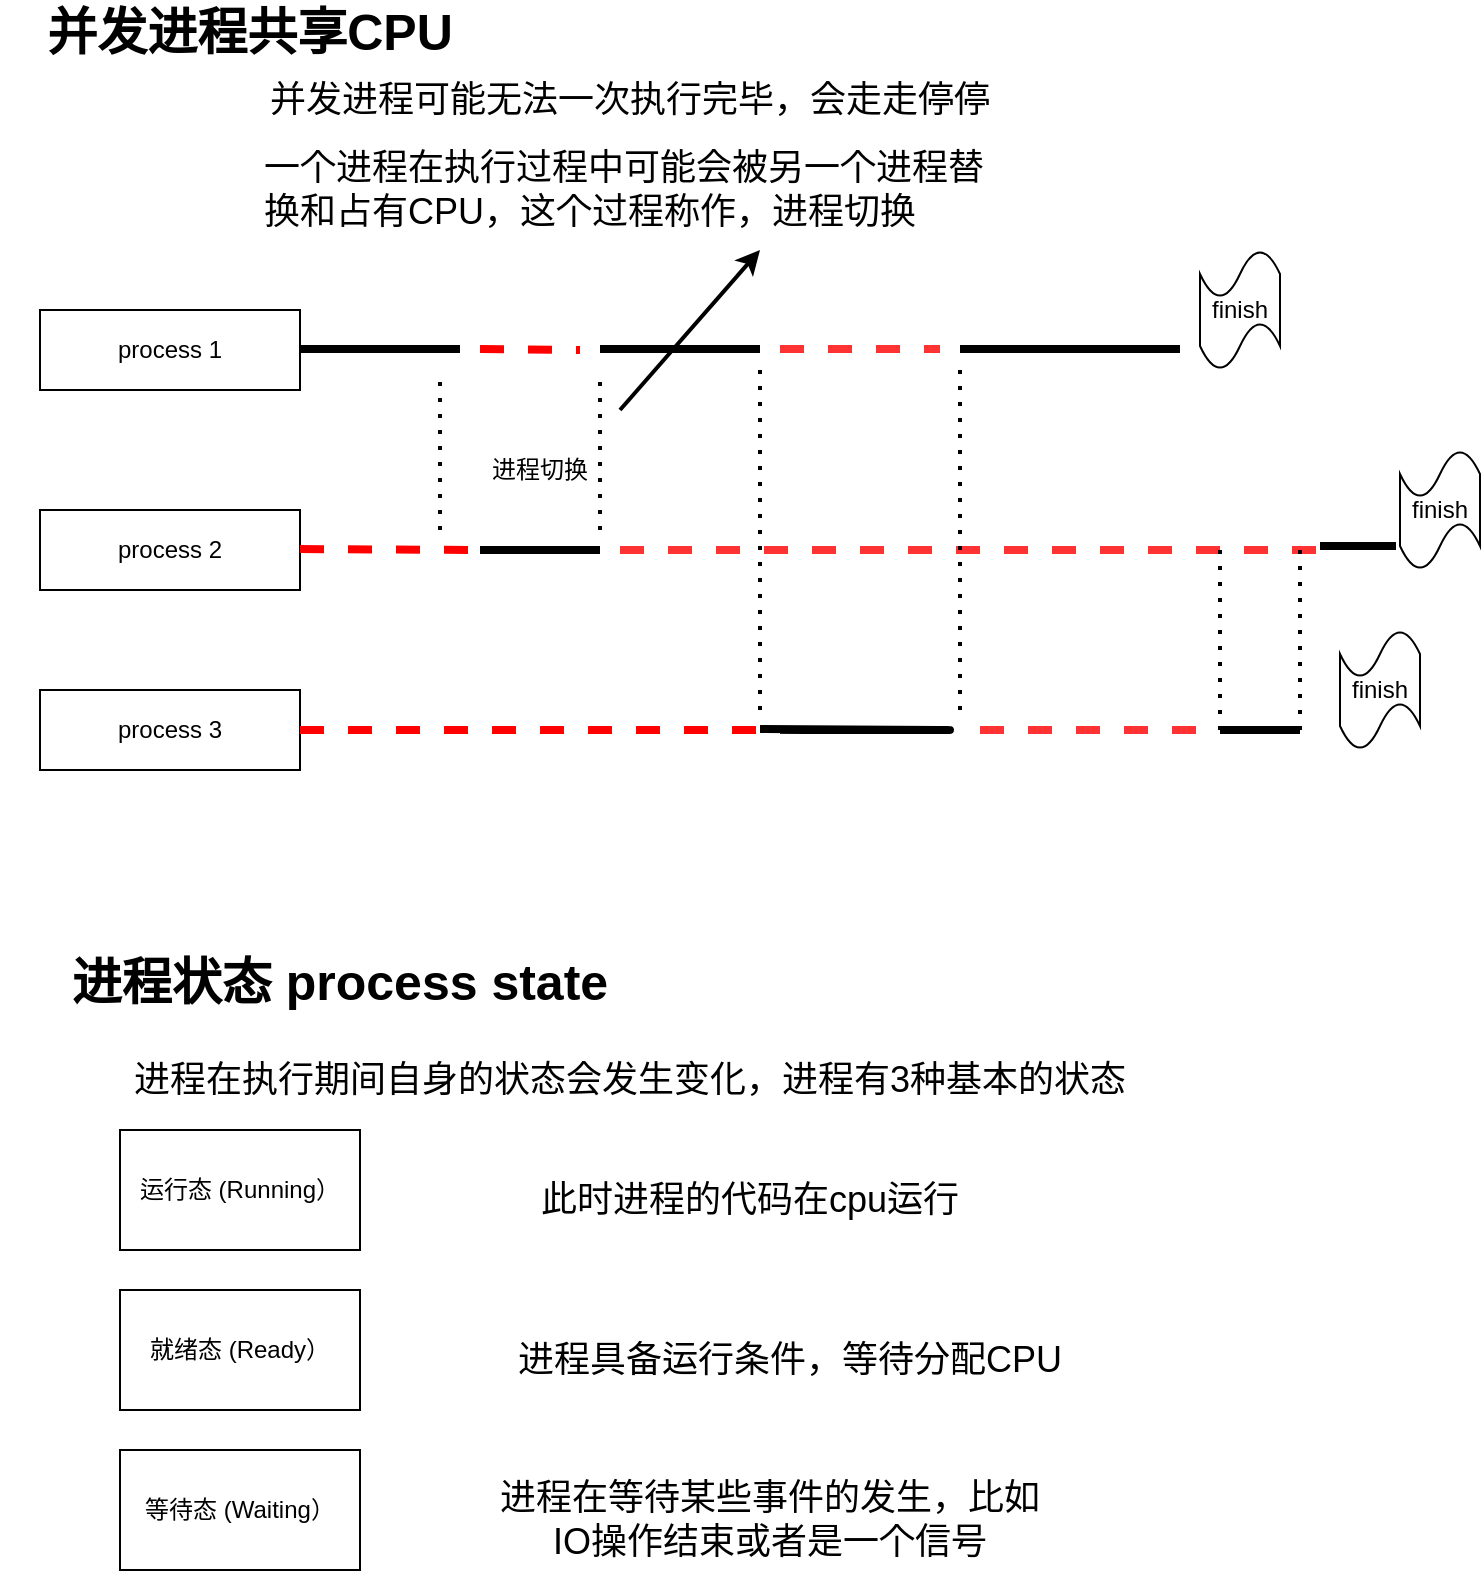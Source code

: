 <mxfile version="13.10.0" type="github">
  <diagram id="yriyUzEhdFasgpiKPf45" name="第 1 页">
    <mxGraphModel dx="852" dy="404" grid="1" gridSize="10" guides="1" tooltips="1" connect="1" arrows="1" fold="1" page="1" pageScale="1" pageWidth="827" pageHeight="1169" math="0" shadow="0">
      <root>
        <mxCell id="0" />
        <mxCell id="1" parent="0" />
        <mxCell id="ZaWYZGu5GzmUOSu4dOFm-1" value="&lt;font style=&quot;font-size: 25px&quot;&gt;&lt;b&gt;并发进程共享CPU&lt;/b&gt;&lt;/font&gt;" style="text;html=1;strokeColor=none;fillColor=none;align=center;verticalAlign=middle;whiteSpace=wrap;rounded=0;" vertex="1" parent="1">
          <mxGeometry x="60" y="170" width="250" height="20" as="geometry" />
        </mxCell>
        <mxCell id="ZaWYZGu5GzmUOSu4dOFm-2" value="&lt;font style=&quot;font-size: 18px&quot;&gt;并发进程可能无法一次执行完毕，会走走停停&lt;/font&gt;" style="text;html=1;strokeColor=none;fillColor=none;align=center;verticalAlign=middle;whiteSpace=wrap;rounded=0;" vertex="1" parent="1">
          <mxGeometry x="170" y="210" width="410" height="10" as="geometry" />
        </mxCell>
        <mxCell id="ZaWYZGu5GzmUOSu4dOFm-3" value="&lt;font style=&quot;font-size: 18px&quot;&gt;一个进程在执行过程中可能会被另一个进程替换和占有CPU，这个过程称作，进程切换&lt;/font&gt;" style="text;html=1;strokeColor=none;fillColor=none;align=left;verticalAlign=middle;whiteSpace=wrap;rounded=0;" vertex="1" parent="1">
          <mxGeometry x="190" y="250" width="370" height="20" as="geometry" />
        </mxCell>
        <mxCell id="ZaWYZGu5GzmUOSu4dOFm-4" value="process 1" style="rounded=0;whiteSpace=wrap;html=1;" vertex="1" parent="1">
          <mxGeometry x="80" y="320" width="130" height="40" as="geometry" />
        </mxCell>
        <mxCell id="ZaWYZGu5GzmUOSu4dOFm-5" value="" style="endArrow=none;html=1;strokeWidth=4;" edge="1" parent="1">
          <mxGeometry width="50" height="50" relative="1" as="geometry">
            <mxPoint x="210" y="339.5" as="sourcePoint" />
            <mxPoint x="290" y="339.5" as="targetPoint" />
          </mxGeometry>
        </mxCell>
        <mxCell id="ZaWYZGu5GzmUOSu4dOFm-6" value="" style="endArrow=none;html=1;strokeWidth=4;dashed=1;strokeColor=#FF0000;" edge="1" parent="1">
          <mxGeometry width="50" height="50" relative="1" as="geometry">
            <mxPoint x="300" y="339.5" as="sourcePoint" />
            <mxPoint x="350" y="340" as="targetPoint" />
          </mxGeometry>
        </mxCell>
        <mxCell id="ZaWYZGu5GzmUOSu4dOFm-7" value="" style="endArrow=none;html=1;strokeWidth=4;" edge="1" parent="1">
          <mxGeometry width="50" height="50" relative="1" as="geometry">
            <mxPoint x="360" y="339.5" as="sourcePoint" />
            <mxPoint x="440" y="339.5" as="targetPoint" />
          </mxGeometry>
        </mxCell>
        <mxCell id="ZaWYZGu5GzmUOSu4dOFm-8" value="" style="endArrow=none;html=1;strokeWidth=4;dashed=1;strokeColor=#FF3333;" edge="1" parent="1">
          <mxGeometry width="50" height="50" relative="1" as="geometry">
            <mxPoint x="450" y="339.5" as="sourcePoint" />
            <mxPoint x="530" y="339.5" as="targetPoint" />
          </mxGeometry>
        </mxCell>
        <mxCell id="ZaWYZGu5GzmUOSu4dOFm-9" value="" style="endArrow=none;html=1;strokeWidth=4;" edge="1" parent="1">
          <mxGeometry width="50" height="50" relative="1" as="geometry">
            <mxPoint x="540" y="339.5" as="sourcePoint" />
            <mxPoint x="650" y="339.5" as="targetPoint" />
            <Array as="points" />
          </mxGeometry>
        </mxCell>
        <mxCell id="ZaWYZGu5GzmUOSu4dOFm-10" value="finish&lt;br&gt;" style="shape=tape;whiteSpace=wrap;html=1;" vertex="1" parent="1">
          <mxGeometry x="660" y="290" width="40" height="60" as="geometry" />
        </mxCell>
        <mxCell id="ZaWYZGu5GzmUOSu4dOFm-11" value="process 2" style="rounded=0;whiteSpace=wrap;html=1;" vertex="1" parent="1">
          <mxGeometry x="80" y="420" width="130" height="40" as="geometry" />
        </mxCell>
        <mxCell id="ZaWYZGu5GzmUOSu4dOFm-12" value="" style="endArrow=none;html=1;strokeWidth=4;" edge="1" parent="1">
          <mxGeometry width="50" height="50" relative="1" as="geometry">
            <mxPoint x="300" y="440" as="sourcePoint" />
            <mxPoint x="360" y="440" as="targetPoint" />
            <Array as="points" />
          </mxGeometry>
        </mxCell>
        <mxCell id="ZaWYZGu5GzmUOSu4dOFm-13" value="" style="endArrow=none;html=1;strokeWidth=4;dashed=1;strokeColor=#FF0000;" edge="1" parent="1">
          <mxGeometry width="50" height="50" relative="1" as="geometry">
            <mxPoint x="210" y="439.5" as="sourcePoint" />
            <mxPoint x="300" y="440" as="targetPoint" />
          </mxGeometry>
        </mxCell>
        <mxCell id="ZaWYZGu5GzmUOSu4dOFm-15" value="" style="endArrow=none;html=1;strokeWidth=4;dashed=1;strokeColor=#FF3333;" edge="1" parent="1">
          <mxGeometry width="50" height="50" relative="1" as="geometry">
            <mxPoint x="370" y="440" as="sourcePoint" />
            <mxPoint x="720" y="440" as="targetPoint" />
          </mxGeometry>
        </mxCell>
        <mxCell id="ZaWYZGu5GzmUOSu4dOFm-16" value="" style="endArrow=none;html=1;strokeWidth=4;entryX=-0.05;entryY=0.8;entryDx=0;entryDy=0;entryPerimeter=0;" edge="1" parent="1" target="ZaWYZGu5GzmUOSu4dOFm-17">
          <mxGeometry width="50" height="50" relative="1" as="geometry">
            <mxPoint x="720" y="438" as="sourcePoint" />
            <mxPoint x="650" y="439.5" as="targetPoint" />
            <Array as="points" />
          </mxGeometry>
        </mxCell>
        <mxCell id="ZaWYZGu5GzmUOSu4dOFm-17" value="finish&lt;br&gt;" style="shape=tape;whiteSpace=wrap;html=1;" vertex="1" parent="1">
          <mxGeometry x="760" y="390" width="40" height="60" as="geometry" />
        </mxCell>
        <mxCell id="ZaWYZGu5GzmUOSu4dOFm-18" value="process 3" style="rounded=0;whiteSpace=wrap;html=1;" vertex="1" parent="1">
          <mxGeometry x="80" y="510" width="130" height="40" as="geometry" />
        </mxCell>
        <mxCell id="ZaWYZGu5GzmUOSu4dOFm-20" value="" style="endArrow=none;html=1;strokeWidth=4;dashed=1;strokeColor=#FF0000;exitX=1;exitY=0.5;exitDx=0;exitDy=0;" edge="1" parent="1" source="ZaWYZGu5GzmUOSu4dOFm-18">
          <mxGeometry width="50" height="50" relative="1" as="geometry">
            <mxPoint x="300" y="529.5" as="sourcePoint" />
            <mxPoint x="440" y="530" as="targetPoint" />
          </mxGeometry>
        </mxCell>
        <mxCell id="ZaWYZGu5GzmUOSu4dOFm-21" value="" style="endArrow=none;html=1;strokeWidth=4;" edge="1" parent="1">
          <mxGeometry width="50" height="50" relative="1" as="geometry">
            <mxPoint x="450" y="530" as="sourcePoint" />
            <mxPoint x="440" y="529.5" as="targetPoint" />
            <Array as="points">
              <mxPoint x="540" y="530" />
            </Array>
          </mxGeometry>
        </mxCell>
        <mxCell id="ZaWYZGu5GzmUOSu4dOFm-22" value="" style="endArrow=none;html=1;strokeWidth=4;dashed=1;strokeColor=#FF3333;" edge="1" parent="1">
          <mxGeometry width="50" height="50" relative="1" as="geometry">
            <mxPoint x="550" y="530" as="sourcePoint" />
            <mxPoint x="670" y="530" as="targetPoint" />
          </mxGeometry>
        </mxCell>
        <mxCell id="ZaWYZGu5GzmUOSu4dOFm-23" value="" style="endArrow=none;html=1;strokeWidth=4;" edge="1" parent="1">
          <mxGeometry width="50" height="50" relative="1" as="geometry">
            <mxPoint x="670" y="530" as="sourcePoint" />
            <mxPoint x="710" y="530" as="targetPoint" />
            <Array as="points" />
          </mxGeometry>
        </mxCell>
        <mxCell id="ZaWYZGu5GzmUOSu4dOFm-24" value="finish&lt;br&gt;" style="shape=tape;whiteSpace=wrap;html=1;" vertex="1" parent="1">
          <mxGeometry x="730" y="480" width="40" height="60" as="geometry" />
        </mxCell>
        <mxCell id="ZaWYZGu5GzmUOSu4dOFm-25" value="" style="endArrow=none;dashed=1;html=1;dashPattern=1 3;strokeWidth=2;" edge="1" parent="1">
          <mxGeometry width="50" height="50" relative="1" as="geometry">
            <mxPoint x="280" y="430" as="sourcePoint" />
            <mxPoint x="280" y="350" as="targetPoint" />
          </mxGeometry>
        </mxCell>
        <mxCell id="ZaWYZGu5GzmUOSu4dOFm-26" value="" style="endArrow=none;dashed=1;html=1;dashPattern=1 3;strokeWidth=2;" edge="1" parent="1">
          <mxGeometry width="50" height="50" relative="1" as="geometry">
            <mxPoint x="360" y="430" as="sourcePoint" />
            <mxPoint x="360" y="350" as="targetPoint" />
          </mxGeometry>
        </mxCell>
        <mxCell id="ZaWYZGu5GzmUOSu4dOFm-27" value="" style="endArrow=none;dashed=1;html=1;dashPattern=1 3;strokeWidth=2;" edge="1" parent="1">
          <mxGeometry width="50" height="50" relative="1" as="geometry">
            <mxPoint x="440" y="520" as="sourcePoint" />
            <mxPoint x="440" y="350" as="targetPoint" />
          </mxGeometry>
        </mxCell>
        <mxCell id="ZaWYZGu5GzmUOSu4dOFm-28" value="" style="endArrow=none;dashed=1;html=1;dashPattern=1 3;strokeWidth=2;" edge="1" parent="1">
          <mxGeometry width="50" height="50" relative="1" as="geometry">
            <mxPoint x="540" y="520" as="sourcePoint" />
            <mxPoint x="540" y="350" as="targetPoint" />
          </mxGeometry>
        </mxCell>
        <mxCell id="ZaWYZGu5GzmUOSu4dOFm-29" value="" style="endArrow=none;dashed=1;html=1;dashPattern=1 3;strokeWidth=2;" edge="1" parent="1">
          <mxGeometry width="50" height="50" relative="1" as="geometry">
            <mxPoint x="670" y="530" as="sourcePoint" />
            <mxPoint x="670" y="440" as="targetPoint" />
          </mxGeometry>
        </mxCell>
        <mxCell id="ZaWYZGu5GzmUOSu4dOFm-30" value="" style="endArrow=none;dashed=1;html=1;dashPattern=1 3;strokeWidth=2;" edge="1" parent="1">
          <mxGeometry width="50" height="50" relative="1" as="geometry">
            <mxPoint x="710" y="530" as="sourcePoint" />
            <mxPoint x="710" y="440" as="targetPoint" />
          </mxGeometry>
        </mxCell>
        <mxCell id="ZaWYZGu5GzmUOSu4dOFm-31" value="" style="endArrow=classic;html=1;strokeWidth=2;" edge="1" parent="1">
          <mxGeometry width="50" height="50" relative="1" as="geometry">
            <mxPoint x="370" y="370" as="sourcePoint" />
            <mxPoint x="440" y="290" as="targetPoint" />
          </mxGeometry>
        </mxCell>
        <mxCell id="ZaWYZGu5GzmUOSu4dOFm-32" value="进程切换" style="text;html=1;strokeColor=none;fillColor=none;align=center;verticalAlign=middle;whiteSpace=wrap;rounded=0;" vertex="1" parent="1">
          <mxGeometry x="300" y="390" width="60" height="20" as="geometry" />
        </mxCell>
        <mxCell id="ZaWYZGu5GzmUOSu4dOFm-33" value="&lt;font style=&quot;font-size: 25px&quot;&gt;&lt;b&gt;进程状态 process state&lt;/b&gt;&lt;/font&gt;" style="text;html=1;strokeColor=none;fillColor=none;align=center;verticalAlign=middle;whiteSpace=wrap;rounded=0;" vertex="1" parent="1">
          <mxGeometry x="80" y="640" width="300" height="30" as="geometry" />
        </mxCell>
        <mxCell id="ZaWYZGu5GzmUOSu4dOFm-34" value="&lt;font style=&quot;font-size: 18px&quot;&gt;进程在执行期间自身的状态会发生变化，进程有3种基本的状态&lt;/font&gt;" style="text;html=1;strokeColor=none;fillColor=none;align=center;verticalAlign=middle;whiteSpace=wrap;rounded=0;" vertex="1" parent="1">
          <mxGeometry x="110" y="700" width="530" height="10" as="geometry" />
        </mxCell>
        <mxCell id="ZaWYZGu5GzmUOSu4dOFm-35" value="运行态 (Running）" style="rounded=0;whiteSpace=wrap;html=1;" vertex="1" parent="1">
          <mxGeometry x="120" y="730" width="120" height="60" as="geometry" />
        </mxCell>
        <mxCell id="ZaWYZGu5GzmUOSu4dOFm-36" value="就绪态 (Ready）" style="rounded=0;whiteSpace=wrap;html=1;" vertex="1" parent="1">
          <mxGeometry x="120" y="810" width="120" height="60" as="geometry" />
        </mxCell>
        <mxCell id="ZaWYZGu5GzmUOSu4dOFm-37" value="等待态 (Waiting）" style="rounded=0;whiteSpace=wrap;html=1;" vertex="1" parent="1">
          <mxGeometry x="120" y="890" width="120" height="60" as="geometry" />
        </mxCell>
        <mxCell id="ZaWYZGu5GzmUOSu4dOFm-38" value="&lt;font style=&quot;font-size: 18px&quot;&gt;此时进程的代码在cpu运行&lt;/font&gt;" style="text;html=1;strokeColor=none;fillColor=none;align=center;verticalAlign=middle;whiteSpace=wrap;rounded=0;" vertex="1" parent="1">
          <mxGeometry x="310" y="760" width="250" height="10" as="geometry" />
        </mxCell>
        <mxCell id="ZaWYZGu5GzmUOSu4dOFm-39" value="&lt;font style=&quot;font-size: 18px&quot;&gt;进程具备运行条件，等待分配CPU&lt;/font&gt;" style="text;html=1;strokeColor=none;fillColor=none;align=center;verticalAlign=middle;whiteSpace=wrap;rounded=0;" vertex="1" parent="1">
          <mxGeometry x="310" y="840" width="290" height="10" as="geometry" />
        </mxCell>
        <mxCell id="ZaWYZGu5GzmUOSu4dOFm-40" value="&lt;font style=&quot;font-size: 18px&quot;&gt;进程在等待某些事件的发生，比如IO操作结束或者是一个信号&lt;/font&gt;" style="text;html=1;strokeColor=none;fillColor=none;align=center;verticalAlign=middle;whiteSpace=wrap;rounded=0;" vertex="1" parent="1">
          <mxGeometry x="300" y="920" width="290" height="10" as="geometry" />
        </mxCell>
      </root>
    </mxGraphModel>
  </diagram>
</mxfile>
